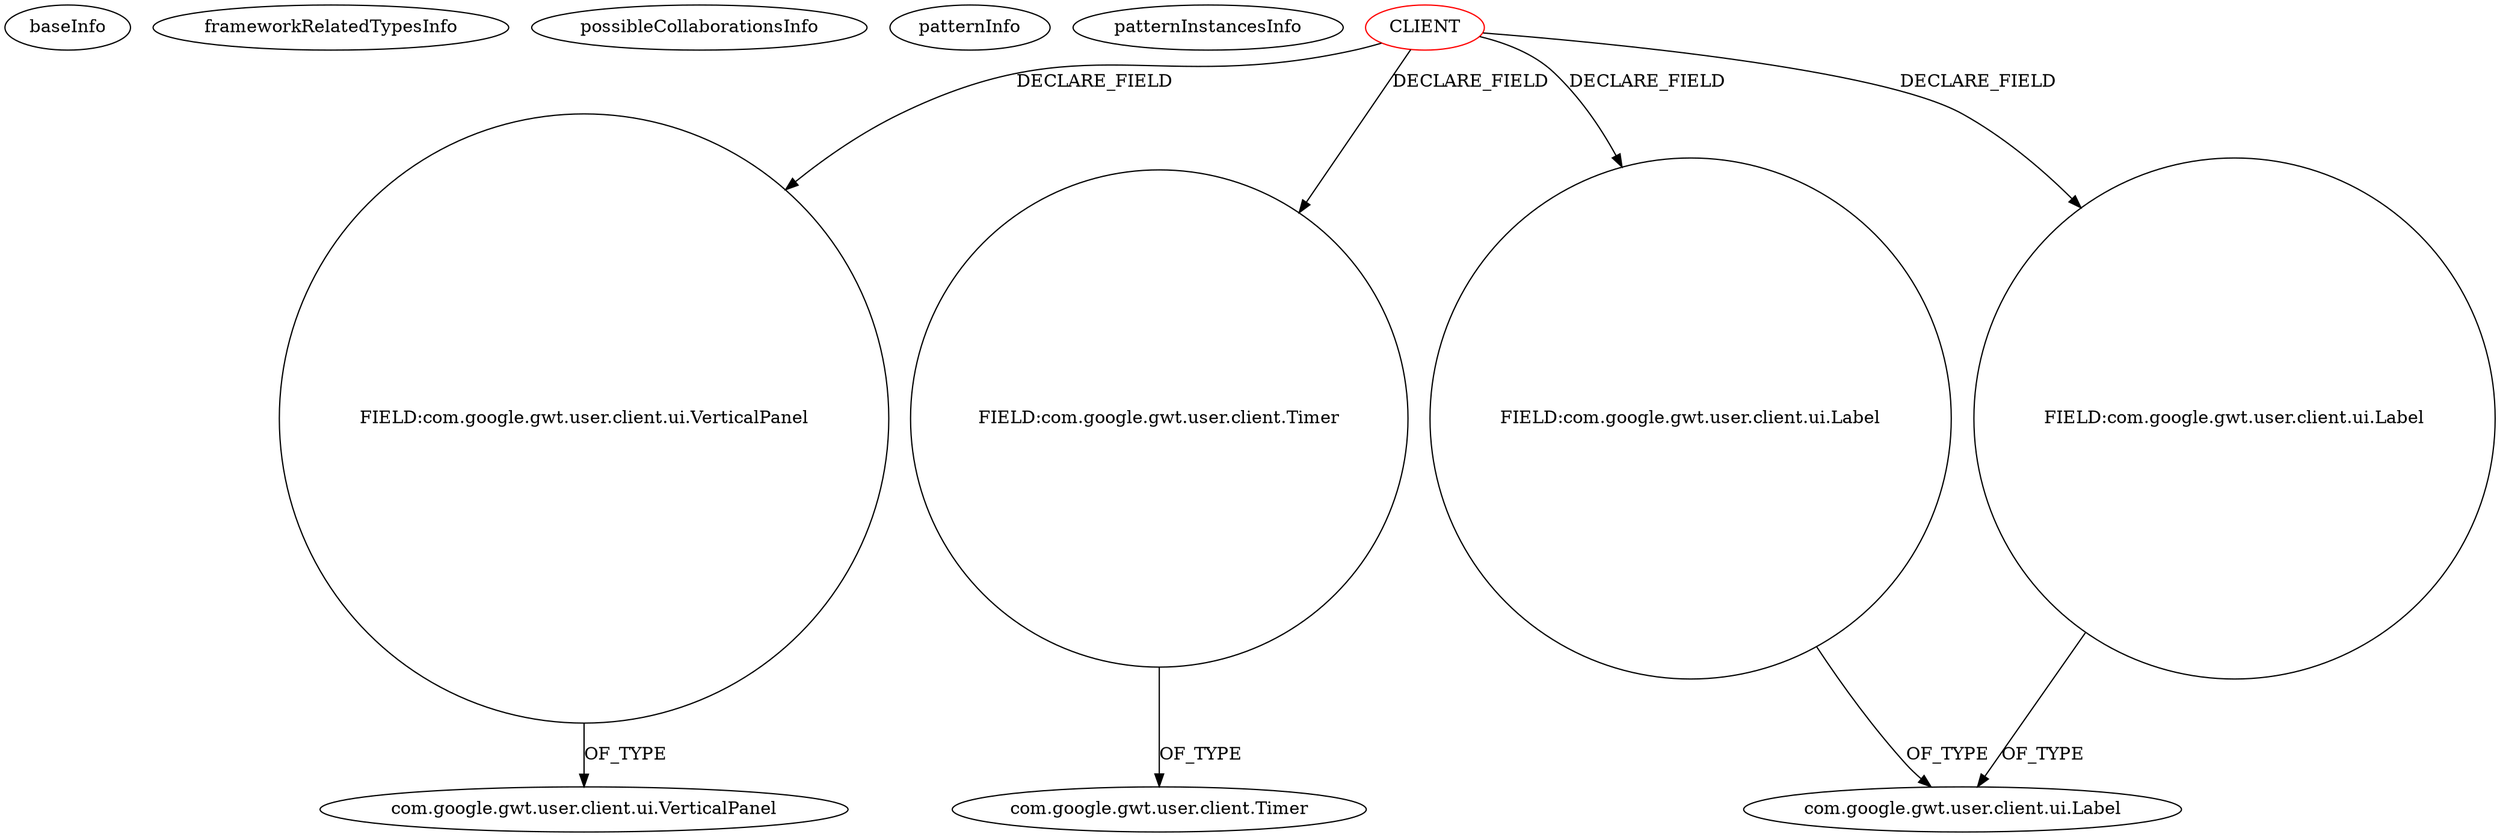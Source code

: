 digraph {
baseInfo[graphId=395,category="pattern",isAnonymous=false,possibleRelation=false]
frameworkRelatedTypesInfo[]
possibleCollaborationsInfo[]
patternInfo[frequency=2.0,patternRootClient=0]
patternInstancesInfo[0="vlapan-PhotoBank~/vlapan-PhotoBank/PhotoBank-master/src/com/vlapan/gwt/photobank/client/ui/NotificationPanel.java~NotificationPanel~4614",1="Tok-Erwin~/Tok-Erwin/Erwin-master/src/main/java/erwin/client/Erwin.java~Erwin~388"]
19[label="FIELD:com.google.gwt.user.client.ui.VerticalPanel",vertexType="FIELD_DECLARATION",isFrameworkType=false,shape=circle]
0[label="CLIENT",vertexType="ROOT_CLIENT_CLASS_DECLARATION",isFrameworkType=false,color=red]
12[label="FIELD:com.google.gwt.user.client.Timer",vertexType="FIELD_DECLARATION",isFrameworkType=false,shape=circle]
7[label="FIELD:com.google.gwt.user.client.ui.Label",vertexType="FIELD_DECLARATION",isFrameworkType=false,shape=circle]
14[label="FIELD:com.google.gwt.user.client.ui.Label",vertexType="FIELD_DECLARATION",isFrameworkType=false,shape=circle]
8[label="com.google.gwt.user.client.ui.Label",vertexType="FRAMEWORK_CLASS_TYPE",isFrameworkType=false]
13[label="com.google.gwt.user.client.Timer",vertexType="FRAMEWORK_CLASS_TYPE",isFrameworkType=false]
20[label="com.google.gwt.user.client.ui.VerticalPanel",vertexType="FRAMEWORK_CLASS_TYPE",isFrameworkType=false]
0->12[label="DECLARE_FIELD"]
0->14[label="DECLARE_FIELD"]
19->20[label="OF_TYPE"]
0->19[label="DECLARE_FIELD"]
0->7[label="DECLARE_FIELD"]
14->8[label="OF_TYPE"]
7->8[label="OF_TYPE"]
12->13[label="OF_TYPE"]
}
